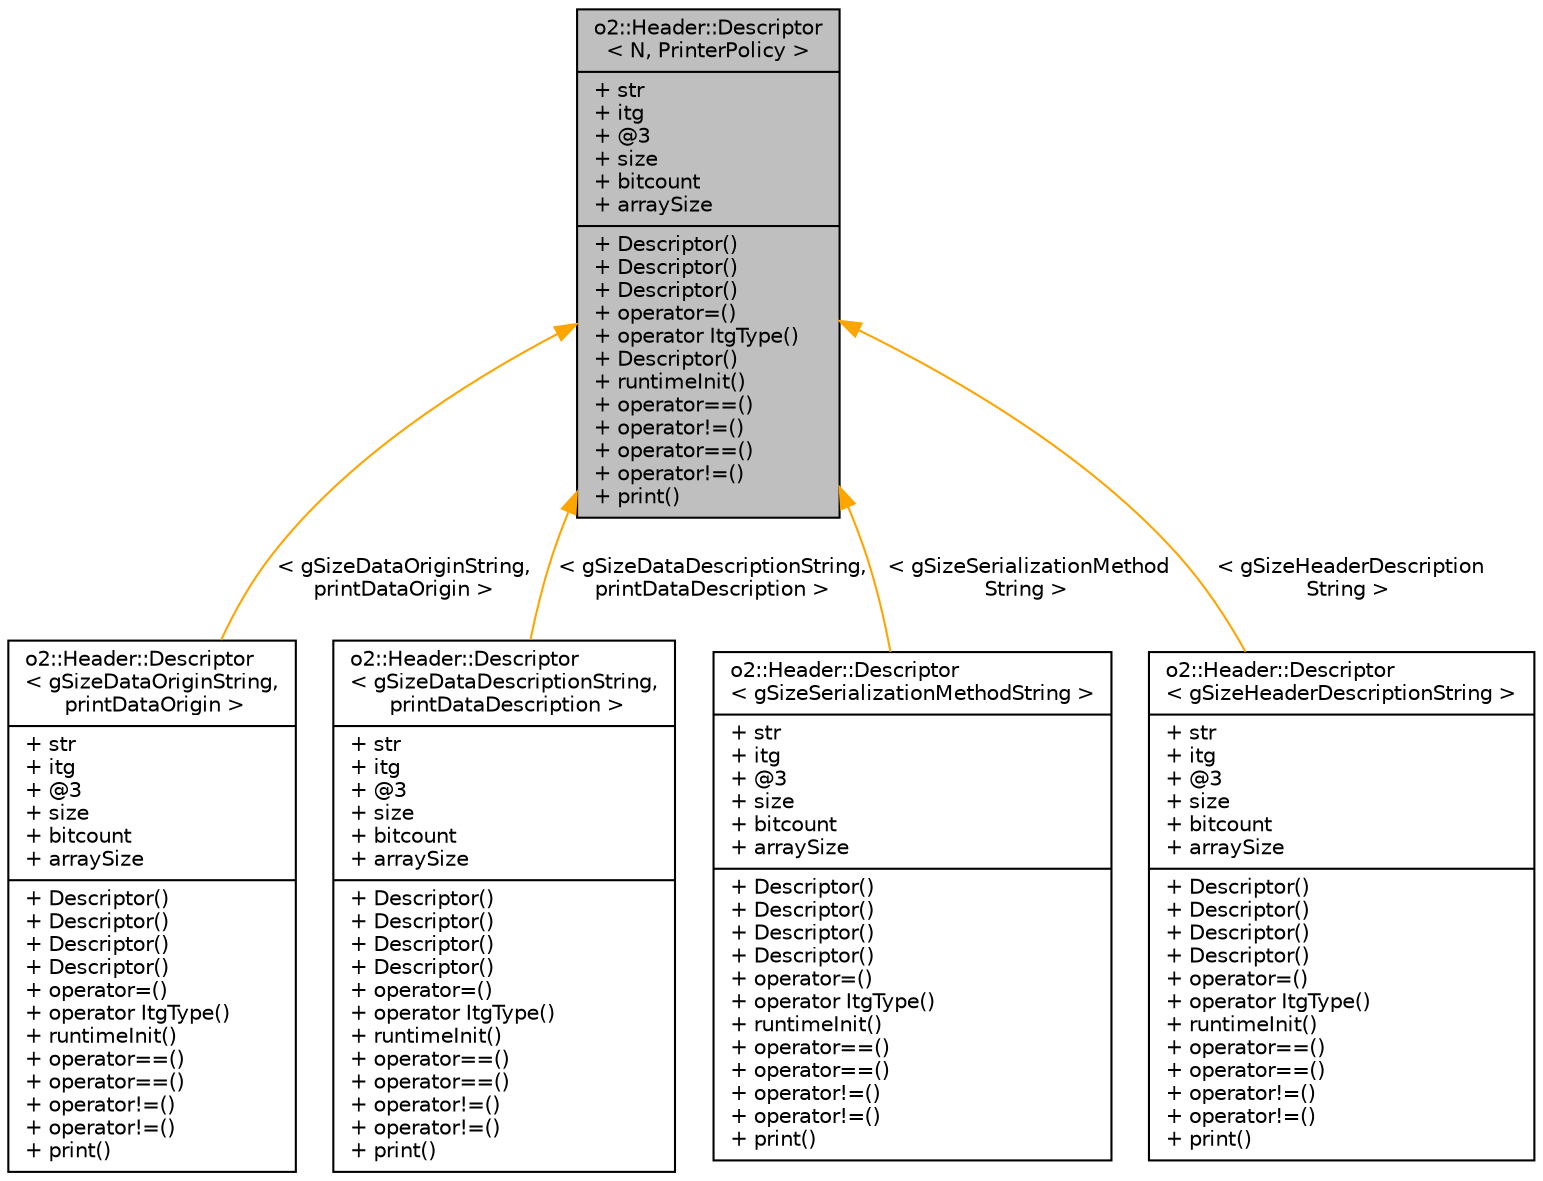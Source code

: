 digraph "o2::Header::Descriptor&lt; N, PrinterPolicy &gt;"
{
 // INTERACTIVE_SVG=YES
  bgcolor="transparent";
  edge [fontname="Helvetica",fontsize="10",labelfontname="Helvetica",labelfontsize="10"];
  node [fontname="Helvetica",fontsize="10",shape=record];
  Node1 [label="{o2::Header::Descriptor\l\< N, PrinterPolicy \>\n|+ str\l+ itg\l+ @3\l+ size\l+ bitcount\l+ arraySize\l|+ Descriptor()\l+ Descriptor()\l+ Descriptor()\l+ operator=()\l+ operator ItgType()\l+ Descriptor()\l+ runtimeInit()\l+ operator==()\l+ operator!=()\l+ operator==()\l+ operator!=()\l+ print()\l}",height=0.2,width=0.4,color="black", fillcolor="grey75", style="filled" fontcolor="black"];
  Node1 -> Node2 [dir="back",color="orange",fontsize="10",style="solid",label=" \< gSizeDataOriginString,\l printDataOrigin \>" ,fontname="Helvetica"];
  Node2 [label="{o2::Header::Descriptor\l\< gSizeDataOriginString,\l printDataOrigin \>\n|+ str\l+ itg\l+ @3\l+ size\l+ bitcount\l+ arraySize\l|+ Descriptor()\l+ Descriptor()\l+ Descriptor()\l+ Descriptor()\l+ operator=()\l+ operator ItgType()\l+ runtimeInit()\l+ operator==()\l+ operator==()\l+ operator!=()\l+ operator!=()\l+ print()\l}",height=0.2,width=0.4,color="black",URL="$d0/da5/structo2_1_1Header_1_1Descriptor.html"];
  Node1 -> Node3 [dir="back",color="orange",fontsize="10",style="solid",label=" \< gSizeDataDescriptionString,\l printDataDescription \>" ,fontname="Helvetica"];
  Node3 [label="{o2::Header::Descriptor\l\< gSizeDataDescriptionString,\l printDataDescription \>\n|+ str\l+ itg\l+ @3\l+ size\l+ bitcount\l+ arraySize\l|+ Descriptor()\l+ Descriptor()\l+ Descriptor()\l+ Descriptor()\l+ operator=()\l+ operator ItgType()\l+ runtimeInit()\l+ operator==()\l+ operator==()\l+ operator!=()\l+ operator!=()\l+ print()\l}",height=0.2,width=0.4,color="black",URL="$d0/da5/structo2_1_1Header_1_1Descriptor.html"];
  Node1 -> Node4 [dir="back",color="orange",fontsize="10",style="solid",label=" \< gSizeSerializationMethod\lString \>" ,fontname="Helvetica"];
  Node4 [label="{o2::Header::Descriptor\l\< gSizeSerializationMethodString \>\n|+ str\l+ itg\l+ @3\l+ size\l+ bitcount\l+ arraySize\l|+ Descriptor()\l+ Descriptor()\l+ Descriptor()\l+ Descriptor()\l+ operator=()\l+ operator ItgType()\l+ runtimeInit()\l+ operator==()\l+ operator==()\l+ operator!=()\l+ operator!=()\l+ print()\l}",height=0.2,width=0.4,color="black",URL="$d0/da5/structo2_1_1Header_1_1Descriptor.html"];
  Node1 -> Node5 [dir="back",color="orange",fontsize="10",style="solid",label=" \< gSizeHeaderDescription\lString \>" ,fontname="Helvetica"];
  Node5 [label="{o2::Header::Descriptor\l\< gSizeHeaderDescriptionString \>\n|+ str\l+ itg\l+ @3\l+ size\l+ bitcount\l+ arraySize\l|+ Descriptor()\l+ Descriptor()\l+ Descriptor()\l+ Descriptor()\l+ operator=()\l+ operator ItgType()\l+ runtimeInit()\l+ operator==()\l+ operator==()\l+ operator!=()\l+ operator!=()\l+ print()\l}",height=0.2,width=0.4,color="black",URL="$d0/da5/structo2_1_1Header_1_1Descriptor.html"];
}

